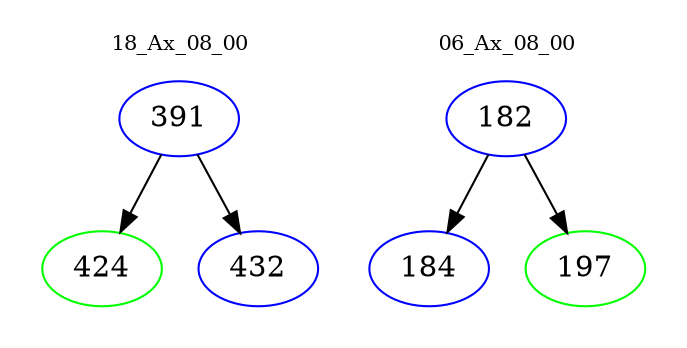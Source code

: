 digraph{
subgraph cluster_0 {
color = white
label = "18_Ax_08_00";
fontsize=10;
T0_391 [label="391", color="blue"]
T0_391 -> T0_424 [color="black"]
T0_424 [label="424", color="green"]
T0_391 -> T0_432 [color="black"]
T0_432 [label="432", color="blue"]
}
subgraph cluster_1 {
color = white
label = "06_Ax_08_00";
fontsize=10;
T1_182 [label="182", color="blue"]
T1_182 -> T1_184 [color="black"]
T1_184 [label="184", color="blue"]
T1_182 -> T1_197 [color="black"]
T1_197 [label="197", color="green"]
}
}
